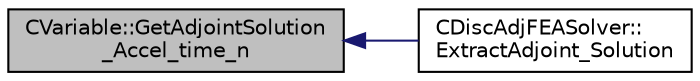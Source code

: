 digraph "CVariable::GetAdjointSolution_Accel_time_n"
{
  edge [fontname="Helvetica",fontsize="10",labelfontname="Helvetica",labelfontsize="10"];
  node [fontname="Helvetica",fontsize="10",shape=record];
  rankdir="LR";
  Node427 [label="CVariable::GetAdjointSolution\l_Accel_time_n",height=0.2,width=0.4,color="black", fillcolor="grey75", style="filled", fontcolor="black"];
  Node427 -> Node428 [dir="back",color="midnightblue",fontsize="10",style="solid",fontname="Helvetica"];
  Node428 [label="CDiscAdjFEASolver::\lExtractAdjoint_Solution",height=0.2,width=0.4,color="black", fillcolor="white", style="filled",URL="$class_c_disc_adj_f_e_a_solver.html#a976facb0e6a13e97f663c74a863b350d",tooltip="Sets the adjoint values of the input variables of the flow (+turb.) iteration after tape has been eva..."];
}
